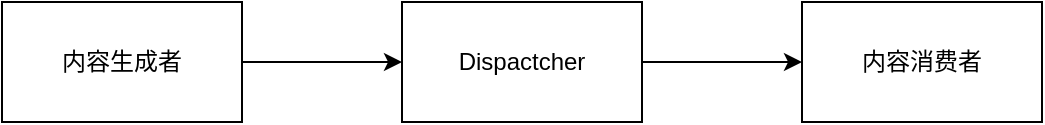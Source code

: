 <mxfile version="24.7.6">
  <diagram name="第 1 页" id="er8IoUahOcEAiOQroVSB">
    <mxGraphModel dx="1012" dy="571" grid="1" gridSize="10" guides="1" tooltips="1" connect="1" arrows="1" fold="1" page="1" pageScale="1" pageWidth="827" pageHeight="1169" math="0" shadow="0">
      <root>
        <mxCell id="0" />
        <mxCell id="1" parent="0" />
        <mxCell id="C0gUcWc2lnnMZgv8tYPe-3" value="" style="edgeStyle=orthogonalEdgeStyle;rounded=0;orthogonalLoop=1;jettySize=auto;html=1;" edge="1" parent="1" source="C0gUcWc2lnnMZgv8tYPe-1" target="C0gUcWc2lnnMZgv8tYPe-2">
          <mxGeometry relative="1" as="geometry" />
        </mxCell>
        <mxCell id="C0gUcWc2lnnMZgv8tYPe-1" value="内容生成者" style="rounded=0;whiteSpace=wrap;html=1;" vertex="1" parent="1">
          <mxGeometry x="90" y="230" width="120" height="60" as="geometry" />
        </mxCell>
        <mxCell id="C0gUcWc2lnnMZgv8tYPe-5" value="" style="edgeStyle=orthogonalEdgeStyle;rounded=0;orthogonalLoop=1;jettySize=auto;html=1;" edge="1" parent="1" source="C0gUcWc2lnnMZgv8tYPe-2" target="C0gUcWc2lnnMZgv8tYPe-4">
          <mxGeometry relative="1" as="geometry" />
        </mxCell>
        <mxCell id="C0gUcWc2lnnMZgv8tYPe-2" value="Dispactcher" style="whiteSpace=wrap;html=1;rounded=0;" vertex="1" parent="1">
          <mxGeometry x="290" y="230" width="120" height="60" as="geometry" />
        </mxCell>
        <mxCell id="C0gUcWc2lnnMZgv8tYPe-4" value="内容消费者" style="whiteSpace=wrap;html=1;rounded=0;" vertex="1" parent="1">
          <mxGeometry x="490" y="230" width="120" height="60" as="geometry" />
        </mxCell>
      </root>
    </mxGraphModel>
  </diagram>
</mxfile>
